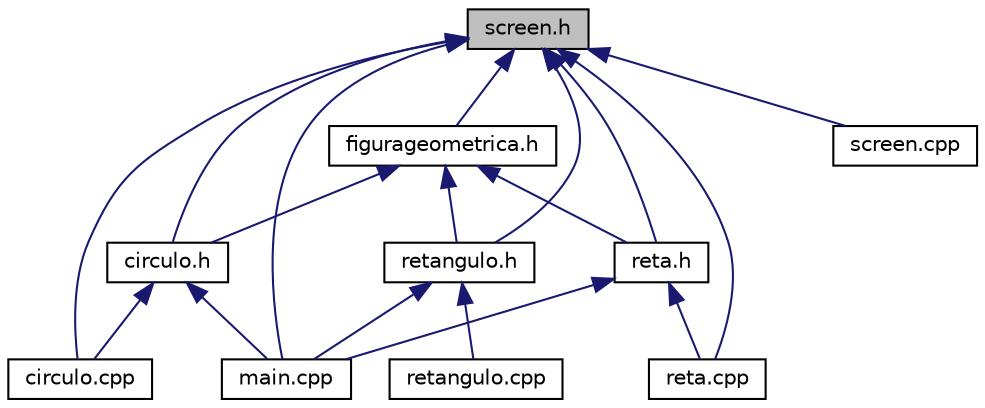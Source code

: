 digraph "screen.h"
{
  edge [fontname="Helvetica",fontsize="10",labelfontname="Helvetica",labelfontsize="10"];
  node [fontname="Helvetica",fontsize="10",shape=record];
  Node4 [label="screen.h",height=0.2,width=0.4,color="black", fillcolor="grey75", style="filled", fontcolor="black"];
  Node4 -> Node5 [dir="back",color="midnightblue",fontsize="10",style="solid",fontname="Helvetica"];
  Node5 [label="figurageometrica.h",height=0.2,width=0.4,color="black", fillcolor="white", style="filled",URL="$figurageometrica_8hdocumentation.html"];
  Node5 -> Node6 [dir="back",color="midnightblue",fontsize="10",style="solid",fontname="Helvetica"];
  Node6 [label="circulo.h",height=0.2,width=0.4,color="black", fillcolor="white", style="filled",URL="$circulo_8hdocumentation.html"];
  Node6 -> Node7 [dir="back",color="midnightblue",fontsize="10",style="solid",fontname="Helvetica"];
  Node7 [label="circulo.cpp",height=0.2,width=0.4,color="black", fillcolor="white", style="filled",URL="$circulo_8cppdocumentation.html"];
  Node6 -> Node8 [dir="back",color="midnightblue",fontsize="10",style="solid",fontname="Helvetica"];
  Node8 [label="main.cpp",height=0.2,width=0.4,color="black", fillcolor="white", style="filled",URL="$main_8cppdocumentation.html"];
  Node5 -> Node9 [dir="back",color="midnightblue",fontsize="10",style="solid",fontname="Helvetica"];
  Node9 [label="retangulo.h",height=0.2,width=0.4,color="black", fillcolor="white", style="filled",URL="$retangulo_8hdocumentation.html"];
  Node9 -> Node8 [dir="back",color="midnightblue",fontsize="10",style="solid",fontname="Helvetica"];
  Node9 -> Node10 [dir="back",color="midnightblue",fontsize="10",style="solid",fontname="Helvetica"];
  Node10 [label="retangulo.cpp",height=0.2,width=0.4,color="black", fillcolor="white", style="filled",URL="$retangulo_8cppdocumentation.html"];
  Node5 -> Node11 [dir="back",color="midnightblue",fontsize="10",style="solid",fontname="Helvetica"];
  Node11 [label="reta.h",height=0.2,width=0.4,color="black", fillcolor="white", style="filled",URL="$reta_8hdocumentation.html"];
  Node11 -> Node8 [dir="back",color="midnightblue",fontsize="10",style="solid",fontname="Helvetica"];
  Node11 -> Node12 [dir="back",color="midnightblue",fontsize="10",style="solid",fontname="Helvetica"];
  Node12 [label="reta.cpp",height=0.2,width=0.4,color="black", fillcolor="white", style="filled",URL="$reta_8cppdocumentation.html"];
  Node4 -> Node6 [dir="back",color="midnightblue",fontsize="10",style="solid",fontname="Helvetica"];
  Node4 -> Node7 [dir="back",color="midnightblue",fontsize="10",style="solid",fontname="Helvetica"];
  Node4 -> Node8 [dir="back",color="midnightblue",fontsize="10",style="solid",fontname="Helvetica"];
  Node4 -> Node9 [dir="back",color="midnightblue",fontsize="10",style="solid",fontname="Helvetica"];
  Node4 -> Node11 [dir="back",color="midnightblue",fontsize="10",style="solid",fontname="Helvetica"];
  Node4 -> Node12 [dir="back",color="midnightblue",fontsize="10",style="solid",fontname="Helvetica"];
  Node4 -> Node13 [dir="back",color="midnightblue",fontsize="10",style="solid",fontname="Helvetica"];
  Node13 [label="screen.cpp",height=0.2,width=0.4,color="black", fillcolor="white", style="filled",URL="$screen_8cppdocumentation.html"];
}
